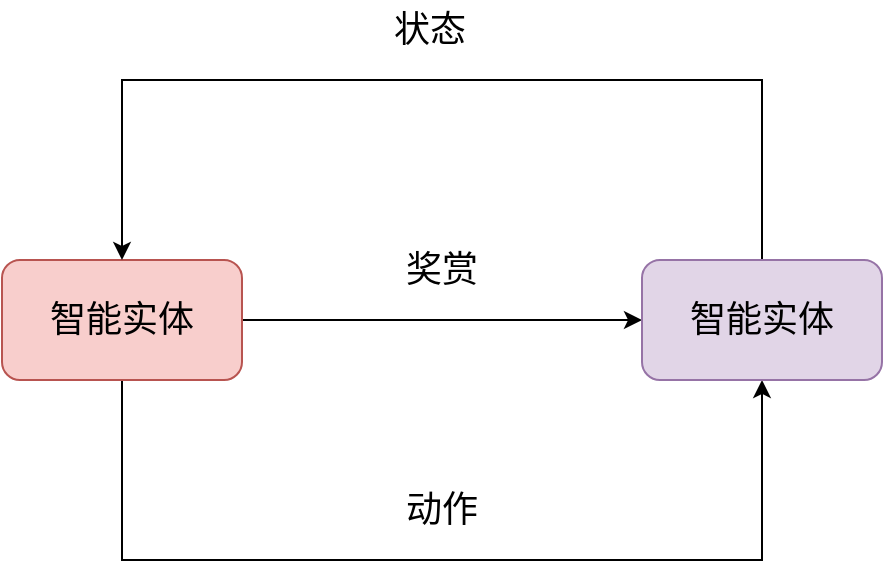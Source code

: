 <mxfile version="16.0.0" type="github">
  <diagram id="T1njF2NGDq3ic1yS9hKC" name="第 1 页">
    <mxGraphModel dx="870" dy="538" grid="1" gridSize="10" guides="1" tooltips="1" connect="1" arrows="1" fold="1" page="1" pageScale="1" pageWidth="827" pageHeight="1169" math="0" shadow="0">
      <root>
        <mxCell id="0" />
        <mxCell id="1" parent="0" />
        <mxCell id="wPi5SnrZ2XTsDARFwaa4-5" style="edgeStyle=orthogonalEdgeStyle;rounded=0;orthogonalLoop=1;jettySize=auto;html=1;fontSize=18;exitX=0.5;exitY=1;exitDx=0;exitDy=0;entryX=0.5;entryY=1;entryDx=0;entryDy=0;" edge="1" parent="1" source="wPi5SnrZ2XTsDARFwaa4-2" target="wPi5SnrZ2XTsDARFwaa4-4">
          <mxGeometry relative="1" as="geometry">
            <Array as="points">
              <mxPoint x="260" y="350" />
              <mxPoint x="580" y="350" />
            </Array>
          </mxGeometry>
        </mxCell>
        <mxCell id="wPi5SnrZ2XTsDARFwaa4-6" style="edgeStyle=orthogonalEdgeStyle;rounded=0;orthogonalLoop=1;jettySize=auto;html=1;exitX=1;exitY=0.5;exitDx=0;exitDy=0;fontSize=18;" edge="1" parent="1" source="wPi5SnrZ2XTsDARFwaa4-2" target="wPi5SnrZ2XTsDARFwaa4-4">
          <mxGeometry relative="1" as="geometry" />
        </mxCell>
        <mxCell id="wPi5SnrZ2XTsDARFwaa4-2" value="智能实体" style="rounded=1;whiteSpace=wrap;html=1;fontSize=18;fillColor=#f8cecc;strokeColor=#b85450;" vertex="1" parent="1">
          <mxGeometry x="200" y="200" width="120" height="60" as="geometry" />
        </mxCell>
        <mxCell id="wPi5SnrZ2XTsDARFwaa4-7" style="edgeStyle=orthogonalEdgeStyle;rounded=0;orthogonalLoop=1;jettySize=auto;html=1;exitX=0.5;exitY=0;exitDx=0;exitDy=0;entryX=0.5;entryY=0;entryDx=0;entryDy=0;fontSize=18;" edge="1" parent="1" source="wPi5SnrZ2XTsDARFwaa4-4" target="wPi5SnrZ2XTsDARFwaa4-2">
          <mxGeometry relative="1" as="geometry">
            <Array as="points">
              <mxPoint x="580" y="110" />
              <mxPoint x="260" y="110" />
            </Array>
          </mxGeometry>
        </mxCell>
        <mxCell id="wPi5SnrZ2XTsDARFwaa4-4" value="智能实体" style="rounded=1;whiteSpace=wrap;html=1;fontSize=18;fillColor=#e1d5e7;strokeColor=#9673a6;" vertex="1" parent="1">
          <mxGeometry x="520" y="200" width="120" height="60" as="geometry" />
        </mxCell>
        <mxCell id="wPi5SnrZ2XTsDARFwaa4-8" value="状态" style="text;html=1;strokeColor=none;fillColor=none;align=center;verticalAlign=middle;whiteSpace=wrap;rounded=0;fontSize=18;" vertex="1" parent="1">
          <mxGeometry x="384" y="70" width="60" height="30" as="geometry" />
        </mxCell>
        <mxCell id="wPi5SnrZ2XTsDARFwaa4-9" value="奖赏" style="text;html=1;strokeColor=none;fillColor=none;align=center;verticalAlign=middle;whiteSpace=wrap;rounded=0;fontSize=18;" vertex="1" parent="1">
          <mxGeometry x="390" y="190" width="60" height="30" as="geometry" />
        </mxCell>
        <mxCell id="wPi5SnrZ2XTsDARFwaa4-11" value="动作" style="text;html=1;strokeColor=none;fillColor=none;align=center;verticalAlign=middle;whiteSpace=wrap;rounded=0;fontSize=18;" vertex="1" parent="1">
          <mxGeometry x="390" y="310" width="60" height="30" as="geometry" />
        </mxCell>
      </root>
    </mxGraphModel>
  </diagram>
</mxfile>
